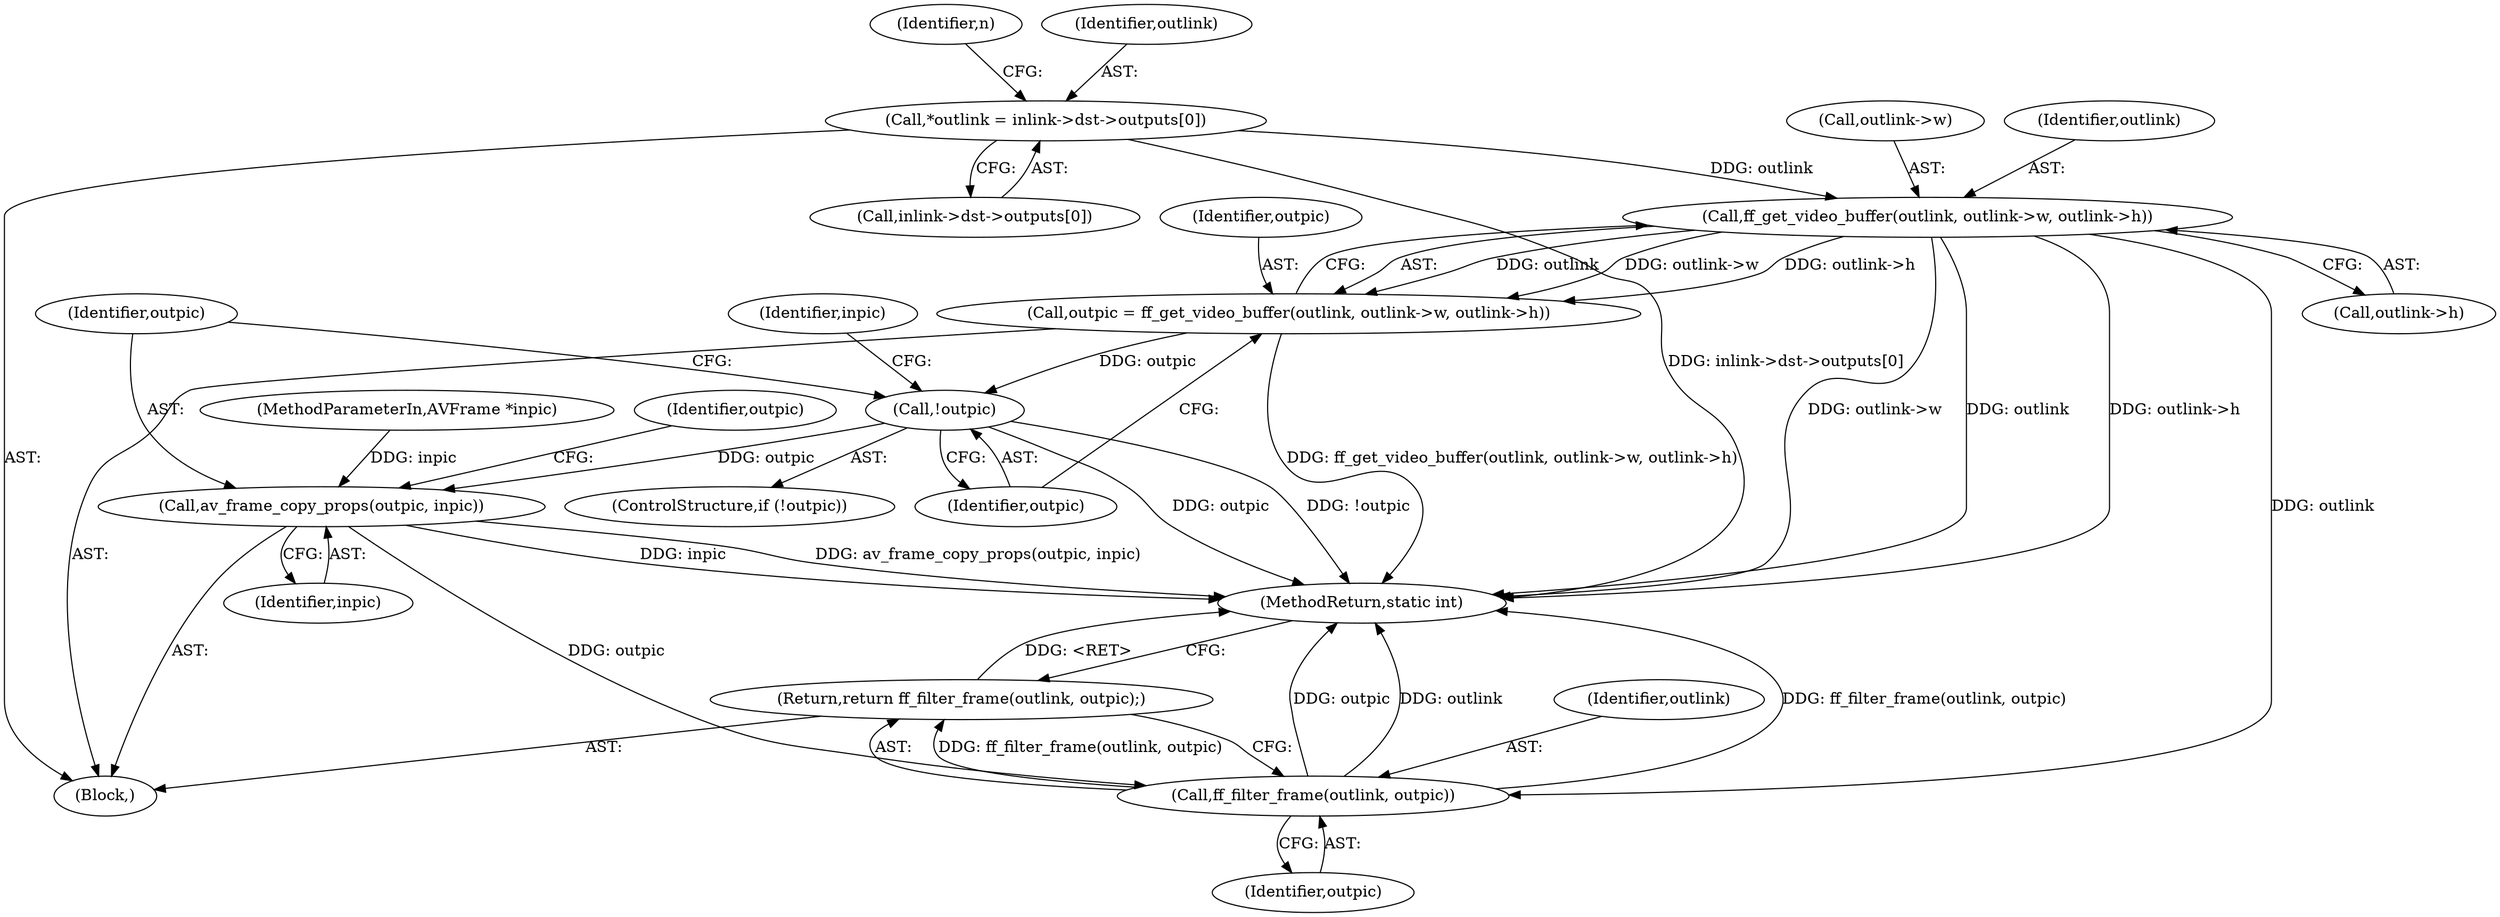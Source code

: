 digraph "0_FFmpeg_e43a0a232dbf6d3c161823c2e07c52e76227a1bc_5@array" {
"1000130" [label="(Call,*outlink = inlink->dst->outputs[0])"];
"1000217" [label="(Call,ff_get_video_buffer(outlink, outlink->w, outlink->h))"];
"1000215" [label="(Call,outpic = ff_get_video_buffer(outlink, outlink->w, outlink->h))"];
"1000226" [label="(Call,!outpic)"];
"1000235" [label="(Call,av_frame_copy_props(outpic, inpic))"];
"1001150" [label="(Call,ff_filter_frame(outlink, outpic))"];
"1001149" [label="(Return,return ff_filter_frame(outlink, outpic);)"];
"1000219" [label="(Call,outlink->w)"];
"1000218" [label="(Identifier,outlink)"];
"1000217" [label="(Call,ff_get_video_buffer(outlink, outlink->w, outlink->h))"];
"1000130" [label="(Call,*outlink = inlink->dst->outputs[0])"];
"1000119" [label="(MethodParameterIn,AVFrame *inpic)"];
"1001149" [label="(Return,return ff_filter_frame(outlink, outpic);)"];
"1000216" [label="(Identifier,outpic)"];
"1000235" [label="(Call,av_frame_copy_props(outpic, inpic))"];
"1000120" [label="(Block,)"];
"1000132" [label="(Call,inlink->dst->outputs[0])"];
"1001153" [label="(MethodReturn,static int)"];
"1000173" [label="(Identifier,n)"];
"1000240" [label="(Identifier,outpic)"];
"1000237" [label="(Identifier,inpic)"];
"1001150" [label="(Call,ff_filter_frame(outlink, outpic))"];
"1000226" [label="(Call,!outpic)"];
"1000215" [label="(Call,outpic = ff_get_video_buffer(outlink, outlink->w, outlink->h))"];
"1000236" [label="(Identifier,outpic)"];
"1000222" [label="(Call,outlink->h)"];
"1001151" [label="(Identifier,outlink)"];
"1000227" [label="(Identifier,outpic)"];
"1001152" [label="(Identifier,outpic)"];
"1000231" [label="(Identifier,inpic)"];
"1000225" [label="(ControlStructure,if (!outpic))"];
"1000131" [label="(Identifier,outlink)"];
"1000130" -> "1000120"  [label="AST: "];
"1000130" -> "1000132"  [label="CFG: "];
"1000131" -> "1000130"  [label="AST: "];
"1000132" -> "1000130"  [label="AST: "];
"1000173" -> "1000130"  [label="CFG: "];
"1000130" -> "1001153"  [label="DDG: inlink->dst->outputs[0]"];
"1000130" -> "1000217"  [label="DDG: outlink"];
"1000217" -> "1000215"  [label="AST: "];
"1000217" -> "1000222"  [label="CFG: "];
"1000218" -> "1000217"  [label="AST: "];
"1000219" -> "1000217"  [label="AST: "];
"1000222" -> "1000217"  [label="AST: "];
"1000215" -> "1000217"  [label="CFG: "];
"1000217" -> "1001153"  [label="DDG: outlink->w"];
"1000217" -> "1001153"  [label="DDG: outlink"];
"1000217" -> "1001153"  [label="DDG: outlink->h"];
"1000217" -> "1000215"  [label="DDG: outlink"];
"1000217" -> "1000215"  [label="DDG: outlink->w"];
"1000217" -> "1000215"  [label="DDG: outlink->h"];
"1000217" -> "1001150"  [label="DDG: outlink"];
"1000215" -> "1000120"  [label="AST: "];
"1000216" -> "1000215"  [label="AST: "];
"1000227" -> "1000215"  [label="CFG: "];
"1000215" -> "1001153"  [label="DDG: ff_get_video_buffer(outlink, outlink->w, outlink->h)"];
"1000215" -> "1000226"  [label="DDG: outpic"];
"1000226" -> "1000225"  [label="AST: "];
"1000226" -> "1000227"  [label="CFG: "];
"1000227" -> "1000226"  [label="AST: "];
"1000231" -> "1000226"  [label="CFG: "];
"1000236" -> "1000226"  [label="CFG: "];
"1000226" -> "1001153"  [label="DDG: outpic"];
"1000226" -> "1001153"  [label="DDG: !outpic"];
"1000226" -> "1000235"  [label="DDG: outpic"];
"1000235" -> "1000120"  [label="AST: "];
"1000235" -> "1000237"  [label="CFG: "];
"1000236" -> "1000235"  [label="AST: "];
"1000237" -> "1000235"  [label="AST: "];
"1000240" -> "1000235"  [label="CFG: "];
"1000235" -> "1001153"  [label="DDG: inpic"];
"1000235" -> "1001153"  [label="DDG: av_frame_copy_props(outpic, inpic)"];
"1000119" -> "1000235"  [label="DDG: inpic"];
"1000235" -> "1001150"  [label="DDG: outpic"];
"1001150" -> "1001149"  [label="AST: "];
"1001150" -> "1001152"  [label="CFG: "];
"1001151" -> "1001150"  [label="AST: "];
"1001152" -> "1001150"  [label="AST: "];
"1001149" -> "1001150"  [label="CFG: "];
"1001150" -> "1001153"  [label="DDG: outlink"];
"1001150" -> "1001153"  [label="DDG: ff_filter_frame(outlink, outpic)"];
"1001150" -> "1001153"  [label="DDG: outpic"];
"1001150" -> "1001149"  [label="DDG: ff_filter_frame(outlink, outpic)"];
"1001149" -> "1000120"  [label="AST: "];
"1001153" -> "1001149"  [label="CFG: "];
"1001149" -> "1001153"  [label="DDG: <RET>"];
}
